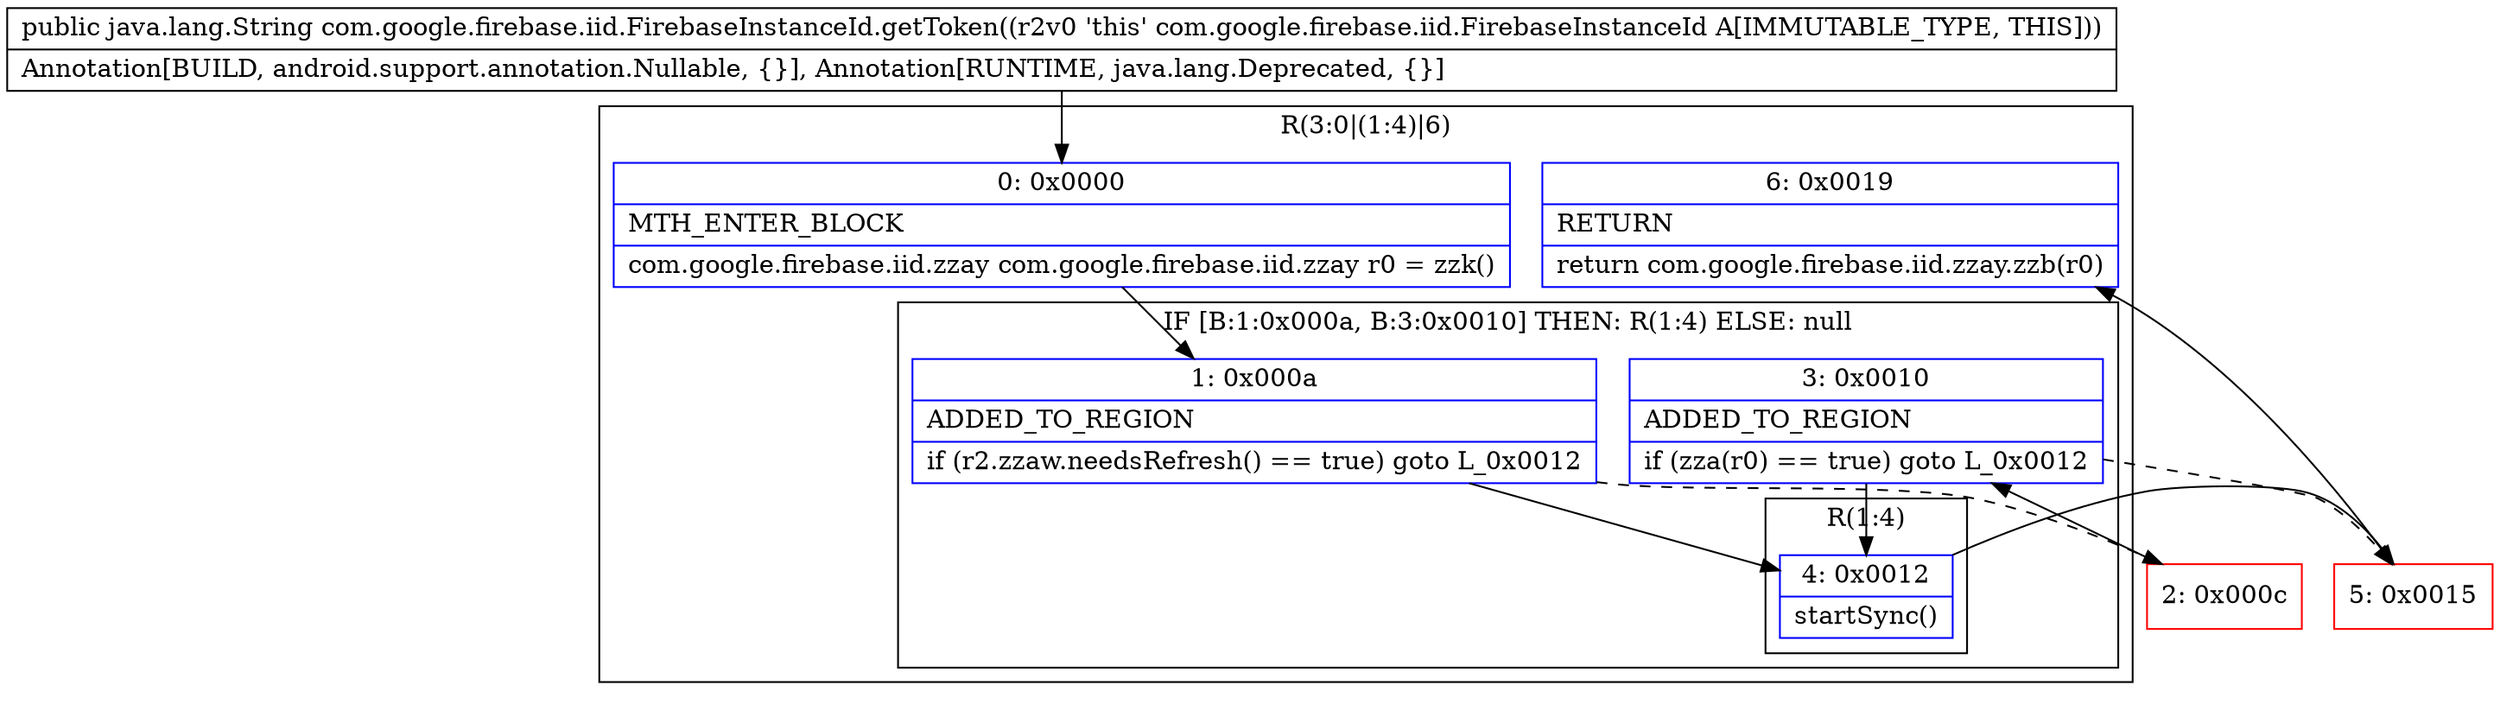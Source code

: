 digraph "CFG forcom.google.firebase.iid.FirebaseInstanceId.getToken()Ljava\/lang\/String;" {
subgraph cluster_Region_1059738038 {
label = "R(3:0|(1:4)|6)";
node [shape=record,color=blue];
Node_0 [shape=record,label="{0\:\ 0x0000|MTH_ENTER_BLOCK\l|com.google.firebase.iid.zzay com.google.firebase.iid.zzay r0 = zzk()\l}"];
subgraph cluster_IfRegion_489916272 {
label = "IF [B:1:0x000a, B:3:0x0010] THEN: R(1:4) ELSE: null";
node [shape=record,color=blue];
Node_1 [shape=record,label="{1\:\ 0x000a|ADDED_TO_REGION\l|if (r2.zzaw.needsRefresh() == true) goto L_0x0012\l}"];
Node_3 [shape=record,label="{3\:\ 0x0010|ADDED_TO_REGION\l|if (zza(r0) == true) goto L_0x0012\l}"];
subgraph cluster_Region_336768689 {
label = "R(1:4)";
node [shape=record,color=blue];
Node_4 [shape=record,label="{4\:\ 0x0012|startSync()\l}"];
}
}
Node_6 [shape=record,label="{6\:\ 0x0019|RETURN\l|return com.google.firebase.iid.zzay.zzb(r0)\l}"];
}
Node_2 [shape=record,color=red,label="{2\:\ 0x000c}"];
Node_5 [shape=record,color=red,label="{5\:\ 0x0015}"];
MethodNode[shape=record,label="{public java.lang.String com.google.firebase.iid.FirebaseInstanceId.getToken((r2v0 'this' com.google.firebase.iid.FirebaseInstanceId A[IMMUTABLE_TYPE, THIS]))  | Annotation[BUILD, android.support.annotation.Nullable, \{\}], Annotation[RUNTIME, java.lang.Deprecated, \{\}]\l}"];
MethodNode -> Node_0;
Node_0 -> Node_1;
Node_1 -> Node_2[style=dashed];
Node_1 -> Node_4;
Node_3 -> Node_4;
Node_3 -> Node_5[style=dashed];
Node_4 -> Node_5;
Node_2 -> Node_3;
Node_5 -> Node_6;
}

